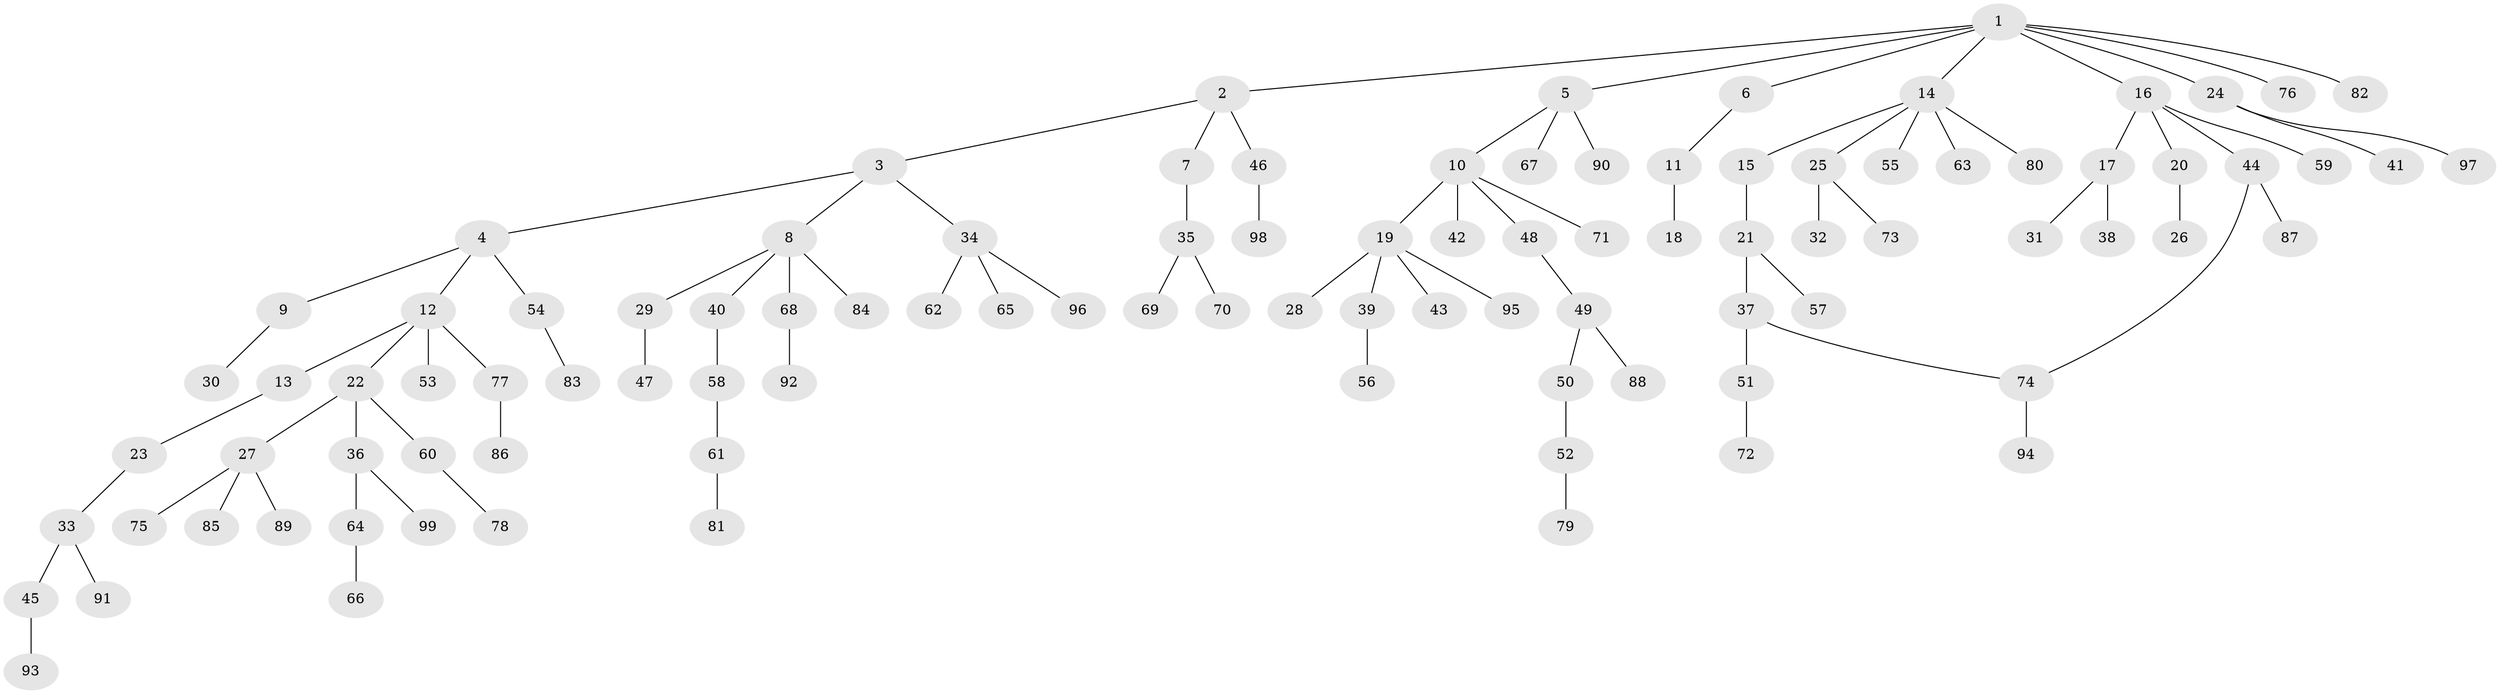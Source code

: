 // coarse degree distribution, {10: 0.015151515151515152, 7: 0.015151515151515152, 4: 0.030303030303030304, 3: 0.07575757575757576, 2: 0.24242424242424243, 1: 0.5606060606060606, 8: 0.015151515151515152, 5: 0.045454545454545456}
// Generated by graph-tools (version 1.1) at 2025/41/03/06/25 10:41:25]
// undirected, 99 vertices, 99 edges
graph export_dot {
graph [start="1"]
  node [color=gray90,style=filled];
  1;
  2;
  3;
  4;
  5;
  6;
  7;
  8;
  9;
  10;
  11;
  12;
  13;
  14;
  15;
  16;
  17;
  18;
  19;
  20;
  21;
  22;
  23;
  24;
  25;
  26;
  27;
  28;
  29;
  30;
  31;
  32;
  33;
  34;
  35;
  36;
  37;
  38;
  39;
  40;
  41;
  42;
  43;
  44;
  45;
  46;
  47;
  48;
  49;
  50;
  51;
  52;
  53;
  54;
  55;
  56;
  57;
  58;
  59;
  60;
  61;
  62;
  63;
  64;
  65;
  66;
  67;
  68;
  69;
  70;
  71;
  72;
  73;
  74;
  75;
  76;
  77;
  78;
  79;
  80;
  81;
  82;
  83;
  84;
  85;
  86;
  87;
  88;
  89;
  90;
  91;
  92;
  93;
  94;
  95;
  96;
  97;
  98;
  99;
  1 -- 2;
  1 -- 5;
  1 -- 6;
  1 -- 14;
  1 -- 16;
  1 -- 24;
  1 -- 76;
  1 -- 82;
  2 -- 3;
  2 -- 7;
  2 -- 46;
  3 -- 4;
  3 -- 8;
  3 -- 34;
  4 -- 9;
  4 -- 12;
  4 -- 54;
  5 -- 10;
  5 -- 67;
  5 -- 90;
  6 -- 11;
  7 -- 35;
  8 -- 29;
  8 -- 40;
  8 -- 68;
  8 -- 84;
  9 -- 30;
  10 -- 19;
  10 -- 42;
  10 -- 48;
  10 -- 71;
  11 -- 18;
  12 -- 13;
  12 -- 22;
  12 -- 53;
  12 -- 77;
  13 -- 23;
  14 -- 15;
  14 -- 25;
  14 -- 55;
  14 -- 63;
  14 -- 80;
  15 -- 21;
  16 -- 17;
  16 -- 20;
  16 -- 44;
  16 -- 59;
  17 -- 31;
  17 -- 38;
  19 -- 28;
  19 -- 39;
  19 -- 43;
  19 -- 95;
  20 -- 26;
  21 -- 37;
  21 -- 57;
  22 -- 27;
  22 -- 36;
  22 -- 60;
  23 -- 33;
  24 -- 41;
  24 -- 97;
  25 -- 32;
  25 -- 73;
  27 -- 75;
  27 -- 85;
  27 -- 89;
  29 -- 47;
  33 -- 45;
  33 -- 91;
  34 -- 62;
  34 -- 65;
  34 -- 96;
  35 -- 69;
  35 -- 70;
  36 -- 64;
  36 -- 99;
  37 -- 51;
  37 -- 74;
  39 -- 56;
  40 -- 58;
  44 -- 74;
  44 -- 87;
  45 -- 93;
  46 -- 98;
  48 -- 49;
  49 -- 50;
  49 -- 88;
  50 -- 52;
  51 -- 72;
  52 -- 79;
  54 -- 83;
  58 -- 61;
  60 -- 78;
  61 -- 81;
  64 -- 66;
  68 -- 92;
  74 -- 94;
  77 -- 86;
}
